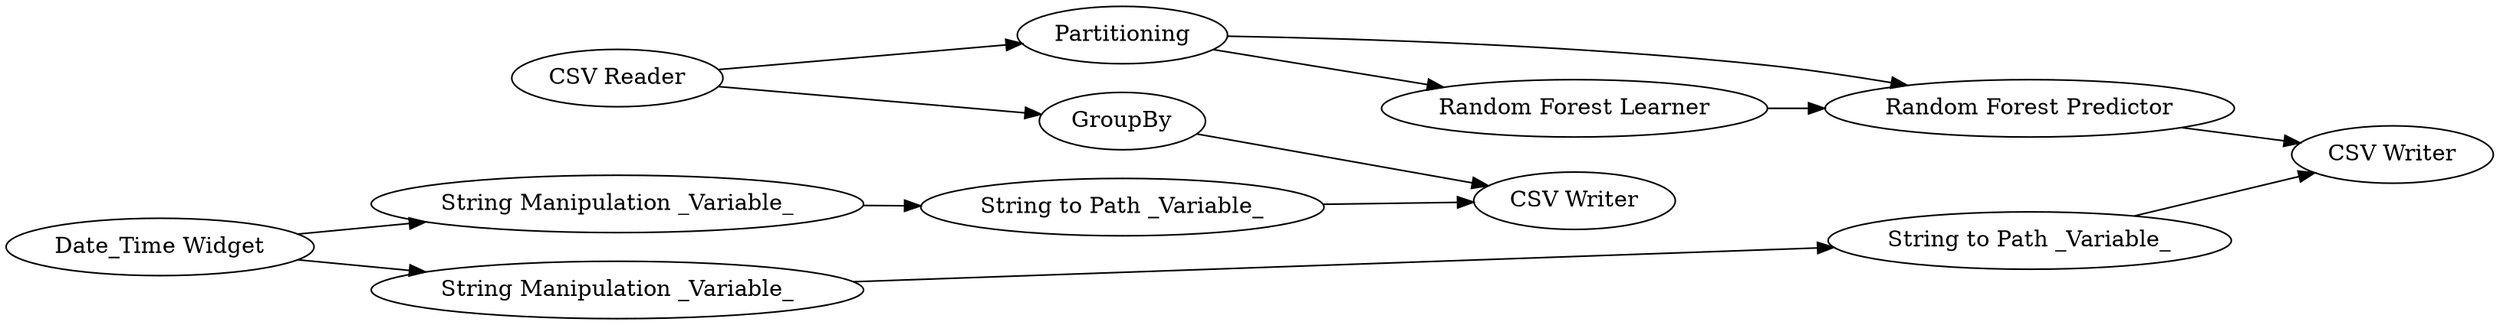 digraph {
	"-3403542823461923544_522" [label="String Manipulation _Variable_"]
	"-3403542823461923544_505" [label=Partitioning]
	"-3403542823461923544_521" [label="String Manipulation _Variable_"]
	"-3403542823461923544_504" [label=GroupBy]
	"-3403542823461923544_509" [label="Date_Time Widget"]
	"-3403542823461923544_520" [label="String to Path _Variable_"]
	"-3403542823461923544_523" [label="String to Path _Variable_"]
	"-3403542823461923544_507" [label="Random Forest Predictor"]
	"-3403542823461923544_506" [label="Random Forest Learner"]
	"-3403542823461923544_516" [label="CSV Writer"]
	"-3403542823461923544_503" [label="CSV Reader"]
	"-3403542823461923544_517" [label="CSV Writer"]
	"-3403542823461923544_505" -> "-3403542823461923544_506"
	"-3403542823461923544_505" -> "-3403542823461923544_507"
	"-3403542823461923544_503" -> "-3403542823461923544_504"
	"-3403542823461923544_520" -> "-3403542823461923544_516"
	"-3403542823461923544_509" -> "-3403542823461923544_521"
	"-3403542823461923544_506" -> "-3403542823461923544_507"
	"-3403542823461923544_503" -> "-3403542823461923544_505"
	"-3403542823461923544_504" -> "-3403542823461923544_517"
	"-3403542823461923544_507" -> "-3403542823461923544_516"
	"-3403542823461923544_509" -> "-3403542823461923544_522"
	"-3403542823461923544_521" -> "-3403542823461923544_520"
	"-3403542823461923544_522" -> "-3403542823461923544_523"
	"-3403542823461923544_523" -> "-3403542823461923544_517"
	rankdir=LR
}

